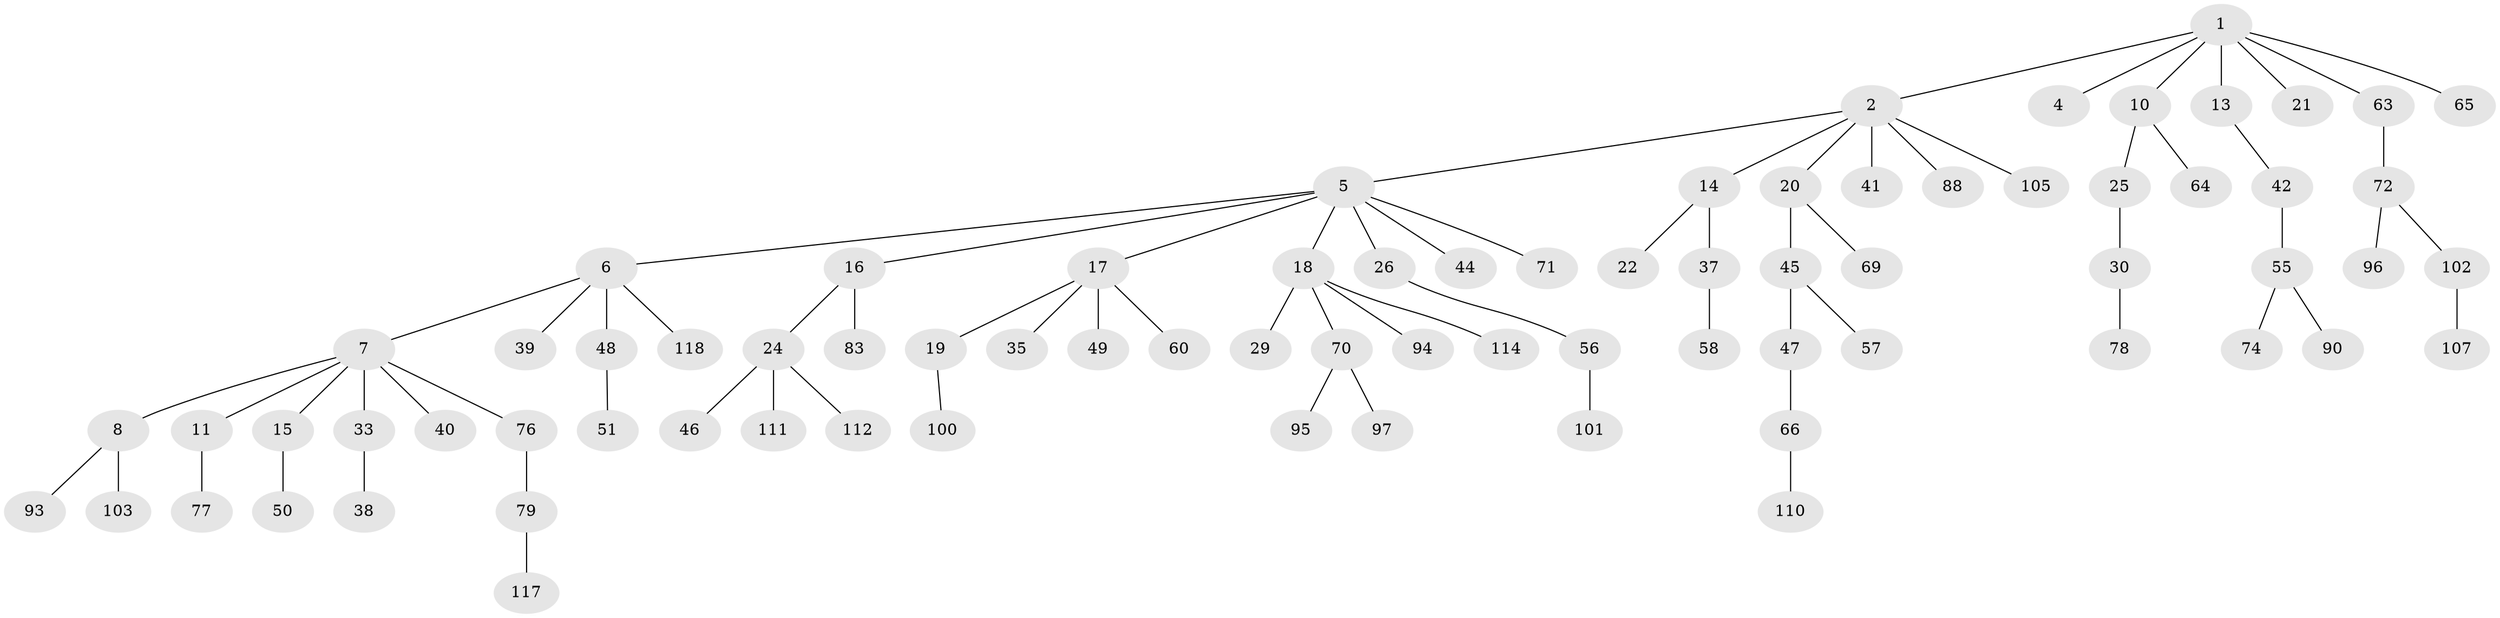 // Generated by graph-tools (version 1.1) at 2025/52/02/27/25 19:52:10]
// undirected, 78 vertices, 77 edges
graph export_dot {
graph [start="1"]
  node [color=gray90,style=filled];
  1 [super="+9"];
  2 [super="+3"];
  4;
  5 [super="+23"];
  6 [super="+28"];
  7 [super="+12"];
  8 [super="+36"];
  10 [super="+61"];
  11 [super="+92"];
  13;
  14 [super="+34"];
  15;
  16 [super="+99"];
  17 [super="+32"];
  18 [super="+43"];
  19 [super="+84"];
  20 [super="+27"];
  21 [super="+109"];
  22;
  24 [super="+89"];
  25 [super="+106"];
  26 [super="+31"];
  29;
  30 [super="+67"];
  33 [super="+53"];
  35 [super="+98"];
  37;
  38 [super="+85"];
  39 [super="+75"];
  40 [super="+108"];
  41;
  42 [super="+80"];
  44 [super="+116"];
  45;
  46 [super="+62"];
  47 [super="+54"];
  48 [super="+113"];
  49;
  50 [super="+52"];
  51;
  55 [super="+73"];
  56 [super="+82"];
  57 [super="+68"];
  58 [super="+59"];
  60;
  63;
  64;
  65 [super="+91"];
  66;
  69 [super="+86"];
  70;
  71 [super="+104"];
  72 [super="+87"];
  74;
  76;
  77;
  78;
  79 [super="+81"];
  83;
  88 [super="+115"];
  90;
  93;
  94;
  95;
  96;
  97;
  100;
  101;
  102;
  103;
  105;
  107;
  110;
  111;
  112;
  114;
  117;
  118;
  1 -- 2;
  1 -- 4;
  1 -- 10;
  1 -- 21;
  1 -- 65;
  1 -- 13;
  1 -- 63;
  2 -- 20;
  2 -- 41;
  2 -- 88;
  2 -- 105;
  2 -- 5;
  2 -- 14;
  5 -- 6;
  5 -- 16;
  5 -- 17;
  5 -- 18;
  5 -- 26;
  5 -- 44;
  5 -- 71;
  6 -- 7;
  6 -- 39;
  6 -- 48;
  6 -- 118;
  7 -- 8;
  7 -- 11;
  7 -- 15;
  7 -- 40;
  7 -- 33;
  7 -- 76;
  8 -- 103;
  8 -- 93;
  10 -- 25;
  10 -- 64;
  11 -- 77;
  13 -- 42;
  14 -- 22;
  14 -- 37;
  15 -- 50;
  16 -- 24;
  16 -- 83;
  17 -- 19;
  17 -- 35;
  17 -- 60;
  17 -- 49;
  18 -- 29;
  18 -- 70;
  18 -- 94;
  18 -- 114;
  19 -- 100;
  20 -- 69;
  20 -- 45;
  24 -- 46;
  24 -- 112;
  24 -- 111;
  25 -- 30;
  26 -- 56;
  30 -- 78;
  33 -- 38;
  37 -- 58;
  42 -- 55;
  45 -- 47;
  45 -- 57;
  47 -- 66;
  48 -- 51;
  55 -- 74;
  55 -- 90;
  56 -- 101;
  63 -- 72;
  66 -- 110;
  70 -- 95;
  70 -- 97;
  72 -- 96;
  72 -- 102;
  76 -- 79;
  79 -- 117;
  102 -- 107;
}
